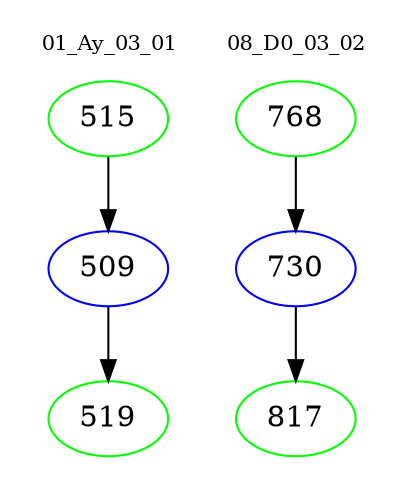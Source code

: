 digraph{
subgraph cluster_0 {
color = white
label = "01_Ay_03_01";
fontsize=10;
T0_515 [label="515", color="green"]
T0_515 -> T0_509 [color="black"]
T0_509 [label="509", color="blue"]
T0_509 -> T0_519 [color="black"]
T0_519 [label="519", color="green"]
}
subgraph cluster_1 {
color = white
label = "08_D0_03_02";
fontsize=10;
T1_768 [label="768", color="green"]
T1_768 -> T1_730 [color="black"]
T1_730 [label="730", color="blue"]
T1_730 -> T1_817 [color="black"]
T1_817 [label="817", color="green"]
}
}
